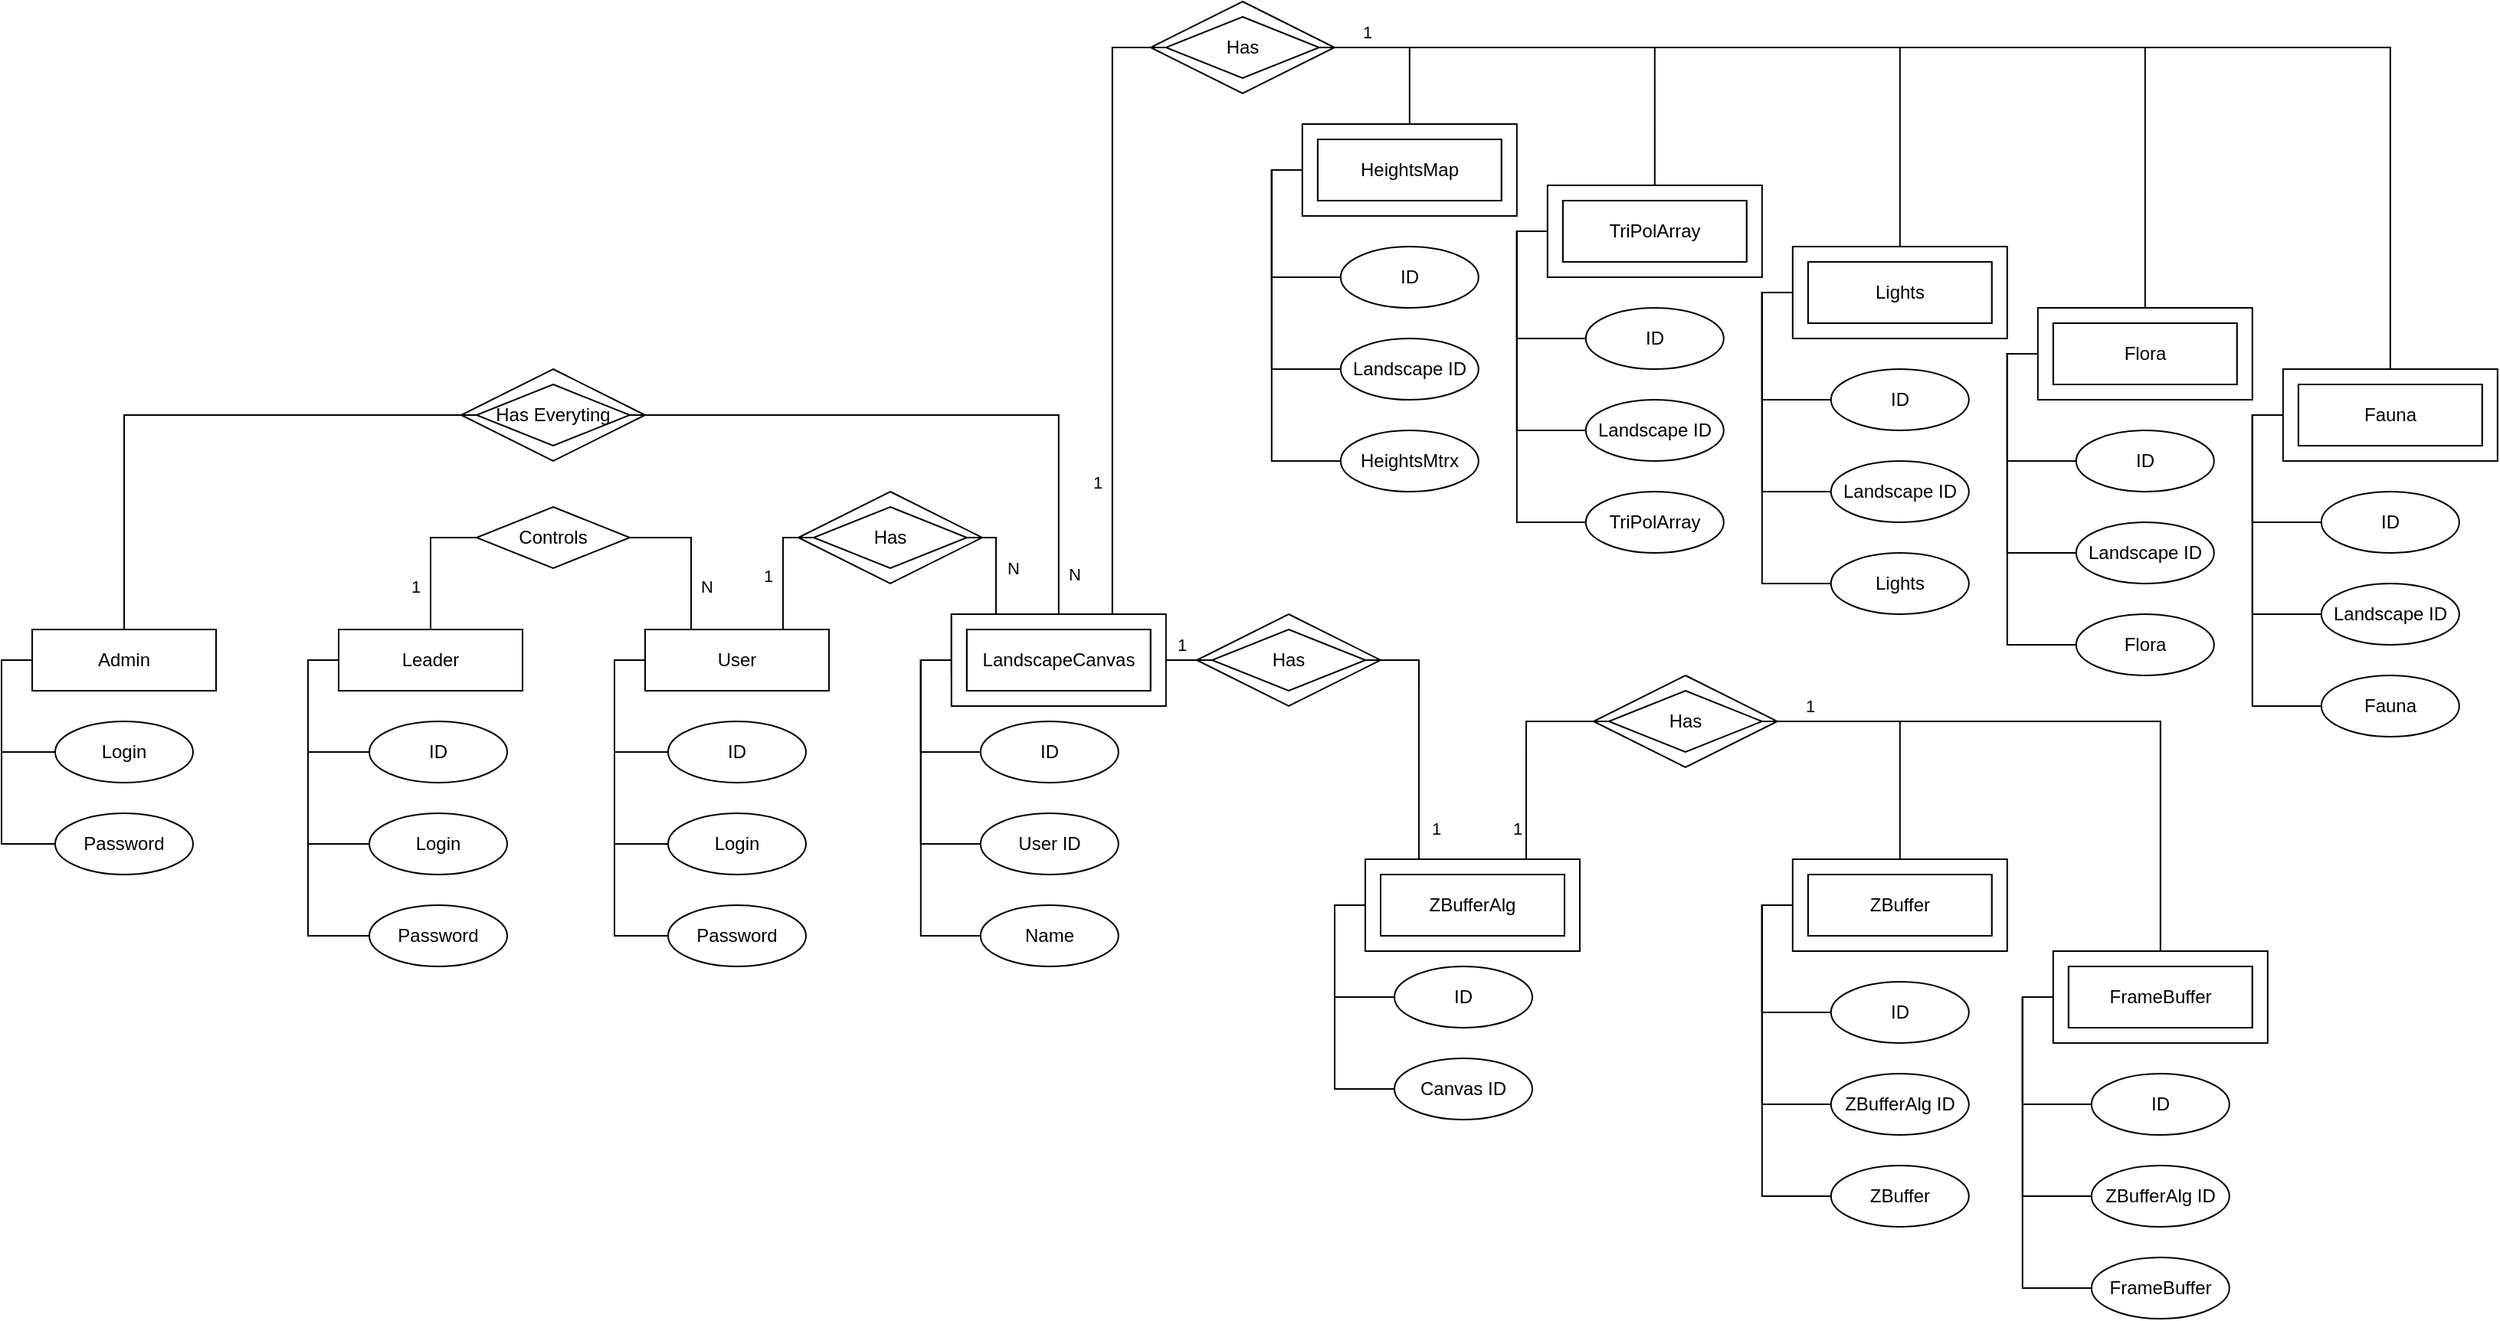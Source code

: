 <mxfile version="17.4.1"><diagram id="nj_ogBd7raQlKR1HEmOV" name="Page-1"><mxGraphModel dx="1981" dy="1921" grid="1" gridSize="10" guides="1" tooltips="1" connect="1" arrows="1" fold="1" page="1" pageScale="1" pageWidth="827" pageHeight="1169" math="0" shadow="0"><root><mxCell id="0"/><mxCell id="1" parent="0"/><mxCell id="pH1vPX75qd4QGF0HB4_p-1" value="HeightsMap" style="rounded=0;whiteSpace=wrap;html=1;" parent="1" vertex="1"><mxGeometry x="678.91" width="120" height="40" as="geometry"/></mxCell><mxCell id="5y6R53sNZqvi2ZrsJbap-13" style="edgeStyle=orthogonalEdgeStyle;rounded=0;orthogonalLoop=1;jettySize=auto;html=1;entryX=0;entryY=0.5;entryDx=0;entryDy=0;exitX=0;exitY=0.5;exitDx=0;exitDy=0;endArrow=none;" parent="1" source="q6OplzWlXeBBC3dVHfak-1" target="5y6R53sNZqvi2ZrsJbap-10" edge="1"><mxGeometry relative="1" as="geometry"/></mxCell><mxCell id="5y6R53sNZqvi2ZrsJbap-14" style="edgeStyle=orthogonalEdgeStyle;rounded=0;orthogonalLoop=1;jettySize=auto;html=1;entryX=0;entryY=0.5;entryDx=0;entryDy=0;exitX=0;exitY=0.5;exitDx=0;exitDy=0;endArrow=none;" parent="1" source="q6OplzWlXeBBC3dVHfak-1" target="5y6R53sNZqvi2ZrsJbap-11" edge="1"><mxGeometry relative="1" as="geometry"/></mxCell><mxCell id="5y6R53sNZqvi2ZrsJbap-15" style="edgeStyle=orthogonalEdgeStyle;rounded=0;orthogonalLoop=1;jettySize=auto;html=1;entryX=0;entryY=0.5;entryDx=0;entryDy=0;exitX=0;exitY=0.5;exitDx=0;exitDy=0;endArrow=none;" parent="1" source="q6OplzWlXeBBC3dVHfak-1" target="5y6R53sNZqvi2ZrsJbap-12" edge="1"><mxGeometry relative="1" as="geometry"/></mxCell><mxCell id="5y6R53sNZqvi2ZrsJbap-104" value="1" style="edgeStyle=orthogonalEdgeStyle;rounded=0;orthogonalLoop=1;jettySize=auto;html=1;exitX=0.75;exitY=0;exitDx=0;exitDy=0;entryX=0;entryY=0.5;entryDx=0;entryDy=0;endArrow=none;" parent="1" source="q6OplzWlXeBBC3dVHfak-1" target="5y6R53sNZqvi2ZrsJbap-102" edge="1"><mxGeometry x="-0.13" y="10" relative="1" as="geometry"><Array as="points"><mxPoint x="330" y="260"/></Array><mxPoint as="offset"/></mxGeometry></mxCell><mxCell id="q6OplzWlXeBBC3dVHfak-1" value="User" style="rounded=0;whiteSpace=wrap;html=1;glass=0;shadow=0;sketch=0;" parent="1" vertex="1"><mxGeometry x="240" y="320" width="120" height="40" as="geometry"/></mxCell><mxCell id="5y6R53sNZqvi2ZrsJbap-42" style="edgeStyle=orthogonalEdgeStyle;rounded=0;orthogonalLoop=1;jettySize=auto;html=1;entryX=0;entryY=0.5;entryDx=0;entryDy=0;exitX=0;exitY=0.5;exitDx=0;exitDy=0;exitPerimeter=0;endArrow=none;" parent="1" source="q6OplzWlXeBBC3dVHfak-2" target="5y6R53sNZqvi2ZrsJbap-41" edge="1"><mxGeometry relative="1" as="geometry"/></mxCell><mxCell id="5y6R53sNZqvi2ZrsJbap-44" style="edgeStyle=orthogonalEdgeStyle;rounded=0;orthogonalLoop=1;jettySize=auto;html=1;entryX=0;entryY=0.5;entryDx=0;entryDy=0;exitX=0;exitY=0.5;exitDx=0;exitDy=0;exitPerimeter=0;endArrow=none;" parent="1" source="q6OplzWlXeBBC3dVHfak-2" target="5y6R53sNZqvi2ZrsJbap-43" edge="1"><mxGeometry relative="1" as="geometry"/></mxCell><mxCell id="q6OplzWlXeBBC3dVHfak-2" value="" style="verticalLabelPosition=bottom;verticalAlign=top;html=1;shape=mxgraph.basic.frame;dx=10;" parent="1" vertex="1"><mxGeometry x="668.91" y="-10" width="140" height="60" as="geometry"/></mxCell><mxCell id="q6OplzWlXeBBC3dVHfak-11" value="Canvas" style="rounded=0;whiteSpace=wrap;html=1;" parent="1" vertex="1"><mxGeometry x="439.91" y="310" width="120" height="40" as="geometry"/></mxCell><mxCell id="5y6R53sNZqvi2ZrsJbap-7" style="edgeStyle=orthogonalEdgeStyle;rounded=0;orthogonalLoop=1;jettySize=auto;html=1;exitX=0;exitY=0.5;exitDx=0;exitDy=0;entryX=0;entryY=0.5;entryDx=0;entryDy=0;endArrow=none;" parent="1" source="q6OplzWlXeBBC3dVHfak-12" target="5y6R53sNZqvi2ZrsJbap-3" edge="1"><mxGeometry relative="1" as="geometry"/></mxCell><mxCell id="5y6R53sNZqvi2ZrsJbap-8" style="edgeStyle=orthogonalEdgeStyle;rounded=0;orthogonalLoop=1;jettySize=auto;html=1;entryX=0;entryY=0.5;entryDx=0;entryDy=0;exitX=0;exitY=0.5;exitDx=0;exitDy=0;endArrow=none;" parent="1" source="q6OplzWlXeBBC3dVHfak-12" target="5y6R53sNZqvi2ZrsJbap-4" edge="1"><mxGeometry relative="1" as="geometry"/></mxCell><mxCell id="5y6R53sNZqvi2ZrsJbap-9" style="edgeStyle=orthogonalEdgeStyle;rounded=0;orthogonalLoop=1;jettySize=auto;html=1;entryX=0;entryY=0.5;entryDx=0;entryDy=0;exitX=0;exitY=0.5;exitDx=0;exitDy=0;endArrow=none;" parent="1" source="q6OplzWlXeBBC3dVHfak-12" target="5y6R53sNZqvi2ZrsJbap-5" edge="1"><mxGeometry relative="1" as="geometry"/></mxCell><mxCell id="q6OplzWlXeBBC3dVHfak-12" value="Leader" style="rounded=0;whiteSpace=wrap;html=1;" parent="1" vertex="1"><mxGeometry x="40" y="320" width="120" height="40" as="geometry"/></mxCell><mxCell id="5y6R53sNZqvi2ZrsJbap-21" style="edgeStyle=orthogonalEdgeStyle;rounded=0;orthogonalLoop=1;jettySize=auto;html=1;entryX=0;entryY=0.5;entryDx=0;entryDy=0;exitX=0;exitY=0.5;exitDx=0;exitDy=0;exitPerimeter=0;endArrow=none;" parent="1" source="q6OplzWlXeBBC3dVHfak-15" target="5y6R53sNZqvi2ZrsJbap-17" edge="1"><mxGeometry relative="1" as="geometry"/></mxCell><mxCell id="5y6R53sNZqvi2ZrsJbap-126" value="1" style="edgeStyle=orthogonalEdgeStyle;rounded=0;orthogonalLoop=1;jettySize=auto;html=1;entryX=0;entryY=0.5;entryDx=0;entryDy=0;fontSize=11;fillColor=default;shadow=0;glass=0;sketch=0;endArrow=none;" parent="1" source="q6OplzWlXeBBC3dVHfak-14" target="5y6R53sNZqvi2ZrsJbap-124" edge="1"><mxGeometry x="0.002" y="10" relative="1" as="geometry"><mxPoint as="offset"/></mxGeometry></mxCell><mxCell id="q6OplzWlXeBBC3dVHfak-14" value="LandscapeCanvas" style="rounded=0;whiteSpace=wrap;html=1;glass=0;" parent="1" vertex="1"><mxGeometry x="449.91" y="320" width="120" height="40" as="geometry"/></mxCell><mxCell id="5y6R53sNZqvi2ZrsJbap-19" style="edgeStyle=orthogonalEdgeStyle;rounded=0;orthogonalLoop=1;jettySize=auto;html=1;entryX=0;entryY=0.5;entryDx=0;entryDy=0;exitX=0;exitY=0.5;exitDx=0;exitDy=0;exitPerimeter=0;endArrow=none;" parent="1" source="q6OplzWlXeBBC3dVHfak-15" target="5y6R53sNZqvi2ZrsJbap-16" edge="1"><mxGeometry relative="1" as="geometry"/></mxCell><mxCell id="5y6R53sNZqvi2ZrsJbap-20" style="edgeStyle=orthogonalEdgeStyle;rounded=0;orthogonalLoop=1;jettySize=auto;html=1;entryX=0;entryY=0.5;entryDx=0;entryDy=0;exitX=0;exitY=0.5;exitDx=0;exitDy=0;exitPerimeter=0;endArrow=none;" parent="1" source="q6OplzWlXeBBC3dVHfak-15" target="5y6R53sNZqvi2ZrsJbap-18" edge="1"><mxGeometry relative="1" as="geometry"/></mxCell><mxCell id="5y6R53sNZqvi2ZrsJbap-107" style="edgeStyle=orthogonalEdgeStyle;rounded=0;orthogonalLoop=1;jettySize=auto;html=1;entryX=0;entryY=0.5;entryDx=0;entryDy=0;endArrow=none;exitX=0;exitY=0;exitDx=105;exitDy=0;exitPerimeter=0;" parent="1" source="q6OplzWlXeBBC3dVHfak-15" target="5y6R53sNZqvi2ZrsJbap-106" edge="1"><mxGeometry relative="1" as="geometry"><Array as="points"><mxPoint x="545" y="-60"/></Array></mxGeometry></mxCell><mxCell id="5y6R53sNZqvi2ZrsJbap-109" value="1" style="edgeLabel;html=1;align=center;verticalAlign=middle;resizable=0;points=[];" parent="5y6R53sNZqvi2ZrsJbap-107" vertex="1" connectable="0"><mxGeometry x="-0.662" y="1" relative="1" as="geometry"><mxPoint x="-9" y="-18" as="offset"/></mxGeometry></mxCell><mxCell id="q6OplzWlXeBBC3dVHfak-15" value="" style="verticalLabelPosition=bottom;verticalAlign=top;html=1;shape=mxgraph.basic.frame;dx=10;" parent="1" vertex="1"><mxGeometry x="439.91" y="310" width="140" height="60" as="geometry"/></mxCell><mxCell id="5y6R53sNZqvi2ZrsJbap-3" value="ID" style="ellipse;whiteSpace=wrap;html=1;rounded=0;shadow=0;glass=0;sketch=0;" parent="1" vertex="1"><mxGeometry x="60" y="380" width="90" height="40" as="geometry"/></mxCell><mxCell id="5y6R53sNZqvi2ZrsJbap-4" value="Login" style="ellipse;whiteSpace=wrap;html=1;rounded=0;shadow=0;glass=0;sketch=0;" parent="1" vertex="1"><mxGeometry x="60" y="440" width="90" height="40" as="geometry"/></mxCell><mxCell id="5y6R53sNZqvi2ZrsJbap-5" value="Password" style="ellipse;whiteSpace=wrap;html=1;rounded=0;shadow=0;glass=0;sketch=0;" parent="1" vertex="1"><mxGeometry x="60" y="500" width="90" height="40" as="geometry"/></mxCell><mxCell id="5y6R53sNZqvi2ZrsJbap-10" value="ID" style="ellipse;whiteSpace=wrap;html=1;rounded=0;shadow=0;glass=0;sketch=0;" parent="1" vertex="1"><mxGeometry x="255" y="380" width="90" height="40" as="geometry"/></mxCell><mxCell id="5y6R53sNZqvi2ZrsJbap-11" value="Login" style="ellipse;whiteSpace=wrap;html=1;rounded=0;shadow=0;glass=0;sketch=0;" parent="1" vertex="1"><mxGeometry x="255" y="440" width="90" height="40" as="geometry"/></mxCell><mxCell id="5y6R53sNZqvi2ZrsJbap-12" value="Password" style="ellipse;whiteSpace=wrap;html=1;rounded=0;shadow=0;glass=0;sketch=0;" parent="1" vertex="1"><mxGeometry x="255" y="500" width="90" height="40" as="geometry"/></mxCell><mxCell id="5y6R53sNZqvi2ZrsJbap-16" value="ID" style="ellipse;whiteSpace=wrap;html=1;rounded=0;shadow=0;glass=0;sketch=0;" parent="1" vertex="1"><mxGeometry x="458.91" y="380" width="90" height="40" as="geometry"/></mxCell><mxCell id="5y6R53sNZqvi2ZrsJbap-17" value="Name" style="ellipse;whiteSpace=wrap;html=1;rounded=0;shadow=0;glass=0;sketch=0;" parent="1" vertex="1"><mxGeometry x="458.91" y="500" width="90" height="40" as="geometry"/></mxCell><mxCell id="5y6R53sNZqvi2ZrsJbap-18" value="User ID" style="ellipse;whiteSpace=wrap;html=1;rounded=0;shadow=0;glass=0;sketch=0;" parent="1" vertex="1"><mxGeometry x="458.91" y="440" width="90" height="40" as="geometry"/></mxCell><mxCell id="5y6R53sNZqvi2ZrsJbap-32" value="Canvas" style="rounded=0;whiteSpace=wrap;html=1;" parent="1" vertex="1"><mxGeometry x="709.99" y="470" width="120" height="40" as="geometry"/></mxCell><mxCell id="5y6R53sNZqvi2ZrsJbap-34" value="ZBufferAlg" style="rounded=0;whiteSpace=wrap;html=1;glass=0;" parent="1" vertex="1"><mxGeometry x="719.99" y="480" width="120" height="40" as="geometry"/></mxCell><mxCell id="5y6R53sNZqvi2ZrsJbap-35" style="edgeStyle=orthogonalEdgeStyle;rounded=0;orthogonalLoop=1;jettySize=auto;html=1;entryX=0;entryY=0.5;entryDx=0;entryDy=0;exitX=0;exitY=0.5;exitDx=0;exitDy=0;exitPerimeter=0;endArrow=none;" parent="1" source="5y6R53sNZqvi2ZrsJbap-37" target="5y6R53sNZqvi2ZrsJbap-38" edge="1"><mxGeometry relative="1" as="geometry"/></mxCell><mxCell id="5y6R53sNZqvi2ZrsJbap-36" style="edgeStyle=orthogonalEdgeStyle;rounded=0;orthogonalLoop=1;jettySize=auto;html=1;entryX=0;entryY=0.5;entryDx=0;entryDy=0;exitX=0;exitY=0.5;exitDx=0;exitDy=0;exitPerimeter=0;endArrow=none;" parent="1" source="5y6R53sNZqvi2ZrsJbap-37" target="5y6R53sNZqvi2ZrsJbap-40" edge="1"><mxGeometry relative="1" as="geometry"/></mxCell><mxCell id="5y6R53sNZqvi2ZrsJbap-132" style="edgeStyle=orthogonalEdgeStyle;rounded=0;orthogonalLoop=1;jettySize=auto;html=1;exitX=0;exitY=0;exitDx=105;exitDy=0;exitPerimeter=0;entryX=0;entryY=0.5;entryDx=0;entryDy=0;endArrow=none;" parent="1" source="5y6R53sNZqvi2ZrsJbap-37" target="5y6R53sNZqvi2ZrsJbap-131" edge="1"><mxGeometry relative="1" as="geometry"/></mxCell><mxCell id="5y6R53sNZqvi2ZrsJbap-135" value="1" style="edgeLabel;html=1;align=center;verticalAlign=middle;resizable=0;points=[];" parent="5y6R53sNZqvi2ZrsJbap-132" vertex="1" connectable="0"><mxGeometry x="-0.511" y="3" relative="1" as="geometry"><mxPoint x="-3" y="15" as="offset"/></mxGeometry></mxCell><mxCell id="5y6R53sNZqvi2ZrsJbap-37" value="" style="verticalLabelPosition=bottom;verticalAlign=top;html=1;shape=mxgraph.basic.frame;dx=10;" parent="1" vertex="1"><mxGeometry x="709.99" y="470" width="140" height="60" as="geometry"/></mxCell><mxCell id="5y6R53sNZqvi2ZrsJbap-38" value="ID" style="ellipse;whiteSpace=wrap;html=1;rounded=0;shadow=0;glass=0;sketch=0;" parent="1" vertex="1"><mxGeometry x="728.99" y="540" width="90" height="40" as="geometry"/></mxCell><mxCell id="5y6R53sNZqvi2ZrsJbap-40" value="Canvas ID" style="ellipse;whiteSpace=wrap;html=1;rounded=0;shadow=0;glass=0;sketch=0;" parent="1" vertex="1"><mxGeometry x="728.99" y="600" width="90" height="40" as="geometry"/></mxCell><mxCell id="5y6R53sNZqvi2ZrsJbap-41" value="ID" style="ellipse;whiteSpace=wrap;html=1;rounded=0;shadow=0;glass=0;sketch=0;" parent="1" vertex="1"><mxGeometry x="693.91" y="70" width="90" height="40" as="geometry"/></mxCell><mxCell id="5y6R53sNZqvi2ZrsJbap-43" value="Landscape ID" style="ellipse;whiteSpace=wrap;html=1;rounded=0;shadow=0;glass=0;sketch=0;" parent="1" vertex="1"><mxGeometry x="693.91" y="130" width="90" height="40" as="geometry"/></mxCell><mxCell id="5y6R53sNZqvi2ZrsJbap-45" value="HeightsMtrx" style="ellipse;whiteSpace=wrap;html=1;rounded=0;shadow=0;glass=0;sketch=0;" parent="1" vertex="1"><mxGeometry x="693.91" y="190" width="90" height="40" as="geometry"/></mxCell><mxCell id="5y6R53sNZqvi2ZrsJbap-46" style="edgeStyle=orthogonalEdgeStyle;rounded=0;orthogonalLoop=1;jettySize=auto;html=1;entryX=0;entryY=0.5;entryDx=0;entryDy=0;exitX=0;exitY=0.5;exitDx=0;exitDy=0;exitPerimeter=0;endArrow=none;" parent="1" source="q6OplzWlXeBBC3dVHfak-2" target="5y6R53sNZqvi2ZrsJbap-45" edge="1"><mxGeometry relative="1" as="geometry"><mxPoint x="678.91" y="30" as="sourcePoint"/><mxPoint x="703.91" y="160" as="targetPoint"/></mxGeometry></mxCell><mxCell id="5y6R53sNZqvi2ZrsJbap-47" value="TriPolArray" style="rounded=0;whiteSpace=wrap;html=1;" parent="1" vertex="1"><mxGeometry x="838.91" y="40" width="120" height="40" as="geometry"/></mxCell><mxCell id="5y6R53sNZqvi2ZrsJbap-48" style="edgeStyle=orthogonalEdgeStyle;rounded=0;orthogonalLoop=1;jettySize=auto;html=1;entryX=0;entryY=0.5;entryDx=0;entryDy=0;exitX=0;exitY=0.5;exitDx=0;exitDy=0;exitPerimeter=0;endArrow=none;" parent="1" source="5y6R53sNZqvi2ZrsJbap-50" target="5y6R53sNZqvi2ZrsJbap-51" edge="1"><mxGeometry relative="1" as="geometry"/></mxCell><mxCell id="5y6R53sNZqvi2ZrsJbap-49" style="edgeStyle=orthogonalEdgeStyle;rounded=0;orthogonalLoop=1;jettySize=auto;html=1;entryX=0;entryY=0.5;entryDx=0;entryDy=0;exitX=0;exitY=0.5;exitDx=0;exitDy=0;exitPerimeter=0;endArrow=none;" parent="1" source="5y6R53sNZqvi2ZrsJbap-50" target="5y6R53sNZqvi2ZrsJbap-52" edge="1"><mxGeometry relative="1" as="geometry"/></mxCell><mxCell id="5y6R53sNZqvi2ZrsJbap-50" value="" style="verticalLabelPosition=bottom;verticalAlign=top;html=1;shape=mxgraph.basic.frame;dx=10;" parent="1" vertex="1"><mxGeometry x="828.91" y="30" width="140" height="60" as="geometry"/></mxCell><mxCell id="5y6R53sNZqvi2ZrsJbap-51" value="ID" style="ellipse;whiteSpace=wrap;html=1;rounded=0;shadow=0;glass=0;sketch=0;" parent="1" vertex="1"><mxGeometry x="853.91" y="110" width="90" height="40" as="geometry"/></mxCell><mxCell id="5y6R53sNZqvi2ZrsJbap-52" value="Landscape ID" style="ellipse;whiteSpace=wrap;html=1;rounded=0;shadow=0;glass=0;sketch=0;" parent="1" vertex="1"><mxGeometry x="853.91" y="170" width="90" height="40" as="geometry"/></mxCell><mxCell id="5y6R53sNZqvi2ZrsJbap-53" value="TriPolArray" style="ellipse;whiteSpace=wrap;html=1;rounded=0;shadow=0;glass=0;sketch=0;" parent="1" vertex="1"><mxGeometry x="853.91" y="230" width="90" height="40" as="geometry"/></mxCell><mxCell id="5y6R53sNZqvi2ZrsJbap-54" style="edgeStyle=orthogonalEdgeStyle;rounded=0;orthogonalLoop=1;jettySize=auto;html=1;entryX=0;entryY=0.5;entryDx=0;entryDy=0;exitX=0;exitY=0.5;exitDx=0;exitDy=0;exitPerimeter=0;endArrow=none;" parent="1" source="5y6R53sNZqvi2ZrsJbap-50" target="5y6R53sNZqvi2ZrsJbap-53" edge="1"><mxGeometry relative="1" as="geometry"><mxPoint x="838.91" y="70" as="sourcePoint"/><mxPoint x="863.91" y="200" as="targetPoint"/></mxGeometry></mxCell><mxCell id="5y6R53sNZqvi2ZrsJbap-55" value="Lights" style="rounded=0;whiteSpace=wrap;html=1;" parent="1" vertex="1"><mxGeometry x="998.91" y="80" width="120" height="40" as="geometry"/></mxCell><mxCell id="5y6R53sNZqvi2ZrsJbap-56" style="edgeStyle=orthogonalEdgeStyle;rounded=0;orthogonalLoop=1;jettySize=auto;html=1;entryX=0;entryY=0.5;entryDx=0;entryDy=0;exitX=0;exitY=0.5;exitDx=0;exitDy=0;exitPerimeter=0;endArrow=none;" parent="1" source="5y6R53sNZqvi2ZrsJbap-58" target="5y6R53sNZqvi2ZrsJbap-59" edge="1"><mxGeometry relative="1" as="geometry"/></mxCell><mxCell id="5y6R53sNZqvi2ZrsJbap-57" style="edgeStyle=orthogonalEdgeStyle;rounded=0;orthogonalLoop=1;jettySize=auto;html=1;entryX=0;entryY=0.5;entryDx=0;entryDy=0;exitX=0;exitY=0.5;exitDx=0;exitDy=0;exitPerimeter=0;endArrow=none;" parent="1" source="5y6R53sNZqvi2ZrsJbap-58" target="5y6R53sNZqvi2ZrsJbap-60" edge="1"><mxGeometry relative="1" as="geometry"/></mxCell><mxCell id="5y6R53sNZqvi2ZrsJbap-58" value="" style="verticalLabelPosition=bottom;verticalAlign=top;html=1;shape=mxgraph.basic.frame;dx=10;" parent="1" vertex="1"><mxGeometry x="988.91" y="70" width="140" height="60" as="geometry"/></mxCell><mxCell id="5y6R53sNZqvi2ZrsJbap-59" value="ID" style="ellipse;whiteSpace=wrap;html=1;rounded=0;shadow=0;glass=0;sketch=0;" parent="1" vertex="1"><mxGeometry x="1013.91" y="150" width="90" height="40" as="geometry"/></mxCell><mxCell id="5y6R53sNZqvi2ZrsJbap-60" value="Landscape ID" style="ellipse;whiteSpace=wrap;html=1;rounded=0;shadow=0;glass=0;sketch=0;" parent="1" vertex="1"><mxGeometry x="1013.91" y="210" width="90" height="40" as="geometry"/></mxCell><mxCell id="5y6R53sNZqvi2ZrsJbap-61" value="Lights" style="ellipse;whiteSpace=wrap;html=1;rounded=0;shadow=0;glass=0;sketch=0;" parent="1" vertex="1"><mxGeometry x="1013.91" y="270" width="90" height="40" as="geometry"/></mxCell><mxCell id="5y6R53sNZqvi2ZrsJbap-62" style="edgeStyle=orthogonalEdgeStyle;rounded=0;orthogonalLoop=1;jettySize=auto;html=1;entryX=0;entryY=0.5;entryDx=0;entryDy=0;exitX=0;exitY=0.5;exitDx=0;exitDy=0;exitPerimeter=0;endArrow=none;" parent="1" source="5y6R53sNZqvi2ZrsJbap-58" target="5y6R53sNZqvi2ZrsJbap-61" edge="1"><mxGeometry relative="1" as="geometry"><mxPoint x="998.91" y="110" as="sourcePoint"/><mxPoint x="1023.91" y="240" as="targetPoint"/></mxGeometry></mxCell><mxCell id="5y6R53sNZqvi2ZrsJbap-63" value="Flora" style="rounded=0;whiteSpace=wrap;html=1;" parent="1" vertex="1"><mxGeometry x="1158.91" y="120" width="120" height="40" as="geometry"/></mxCell><mxCell id="5y6R53sNZqvi2ZrsJbap-64" style="edgeStyle=orthogonalEdgeStyle;rounded=0;orthogonalLoop=1;jettySize=auto;html=1;entryX=0;entryY=0.5;entryDx=0;entryDy=0;exitX=0;exitY=0.5;exitDx=0;exitDy=0;exitPerimeter=0;endArrow=none;" parent="1" source="5y6R53sNZqvi2ZrsJbap-66" target="5y6R53sNZqvi2ZrsJbap-67" edge="1"><mxGeometry relative="1" as="geometry"/></mxCell><mxCell id="5y6R53sNZqvi2ZrsJbap-65" style="edgeStyle=orthogonalEdgeStyle;rounded=0;orthogonalLoop=1;jettySize=auto;html=1;entryX=0;entryY=0.5;entryDx=0;entryDy=0;exitX=0;exitY=0.5;exitDx=0;exitDy=0;exitPerimeter=0;endArrow=none;" parent="1" source="5y6R53sNZqvi2ZrsJbap-66" target="5y6R53sNZqvi2ZrsJbap-68" edge="1"><mxGeometry relative="1" as="geometry"/></mxCell><mxCell id="5y6R53sNZqvi2ZrsJbap-66" value="" style="verticalLabelPosition=bottom;verticalAlign=top;html=1;shape=mxgraph.basic.frame;dx=10;" parent="1" vertex="1"><mxGeometry x="1148.91" y="110" width="140" height="60" as="geometry"/></mxCell><mxCell id="5y6R53sNZqvi2ZrsJbap-67" value="ID" style="ellipse;whiteSpace=wrap;html=1;rounded=0;shadow=0;glass=0;sketch=0;" parent="1" vertex="1"><mxGeometry x="1173.91" y="190" width="90" height="40" as="geometry"/></mxCell><mxCell id="5y6R53sNZqvi2ZrsJbap-68" value="Landscape ID" style="ellipse;whiteSpace=wrap;html=1;rounded=0;shadow=0;glass=0;sketch=0;" parent="1" vertex="1"><mxGeometry x="1173.91" y="250" width="90" height="40" as="geometry"/></mxCell><mxCell id="5y6R53sNZqvi2ZrsJbap-69" value="Flora" style="ellipse;whiteSpace=wrap;html=1;rounded=0;shadow=0;glass=0;sketch=0;" parent="1" vertex="1"><mxGeometry x="1173.91" y="310" width="90" height="40" as="geometry"/></mxCell><mxCell id="5y6R53sNZqvi2ZrsJbap-70" style="edgeStyle=orthogonalEdgeStyle;rounded=0;orthogonalLoop=1;jettySize=auto;html=1;entryX=0;entryY=0.5;entryDx=0;entryDy=0;exitX=0;exitY=0.5;exitDx=0;exitDy=0;exitPerimeter=0;endArrow=none;" parent="1" source="5y6R53sNZqvi2ZrsJbap-66" target="5y6R53sNZqvi2ZrsJbap-69" edge="1"><mxGeometry relative="1" as="geometry"><mxPoint x="1158.91" y="150" as="sourcePoint"/><mxPoint x="1183.91" y="280" as="targetPoint"/></mxGeometry></mxCell><mxCell id="5y6R53sNZqvi2ZrsJbap-114" style="edgeStyle=orthogonalEdgeStyle;rounded=0;orthogonalLoop=1;jettySize=auto;html=1;entryX=0;entryY=0.5;entryDx=0;entryDy=0;exitX=0;exitY=0.5;exitDx=0;exitDy=0;exitPerimeter=0;endArrow=none;" parent="1" source="5y6R53sNZqvi2ZrsJbap-74" target="5y6R53sNZqvi2ZrsJbap-75" edge="1"><mxGeometry relative="1" as="geometry"/></mxCell><mxCell id="5y6R53sNZqvi2ZrsJbap-115" style="edgeStyle=orthogonalEdgeStyle;rounded=0;orthogonalLoop=1;jettySize=auto;html=1;entryX=0;entryY=0.5;entryDx=0;entryDy=0;exitX=0;exitY=0.5;exitDx=0;exitDy=0;exitPerimeter=0;endArrow=none;" parent="1" source="5y6R53sNZqvi2ZrsJbap-74" target="5y6R53sNZqvi2ZrsJbap-76" edge="1"><mxGeometry relative="1" as="geometry"/></mxCell><mxCell id="5y6R53sNZqvi2ZrsJbap-71" value="Fauna" style="rounded=0;whiteSpace=wrap;html=1;" parent="1" vertex="1"><mxGeometry x="1318.91" y="160" width="120" height="40" as="geometry"/></mxCell><mxCell id="5y6R53sNZqvi2ZrsJbap-116" style="edgeStyle=orthogonalEdgeStyle;rounded=0;orthogonalLoop=1;jettySize=auto;html=1;entryX=0;entryY=0.5;entryDx=0;entryDy=0;exitX=0;exitY=0.5;exitDx=0;exitDy=0;exitPerimeter=0;endArrow=none;" parent="1" source="5y6R53sNZqvi2ZrsJbap-74" target="5y6R53sNZqvi2ZrsJbap-77" edge="1"><mxGeometry relative="1" as="geometry"/></mxCell><mxCell id="5y6R53sNZqvi2ZrsJbap-74" value="" style="verticalLabelPosition=bottom;verticalAlign=top;html=1;shape=mxgraph.basic.frame;dx=10;" parent="1" vertex="1"><mxGeometry x="1308.91" y="150" width="140" height="60" as="geometry"/></mxCell><mxCell id="5y6R53sNZqvi2ZrsJbap-75" value="ID" style="ellipse;whiteSpace=wrap;html=1;rounded=0;shadow=0;glass=0;sketch=0;" parent="1" vertex="1"><mxGeometry x="1333.91" y="230" width="90" height="40" as="geometry"/></mxCell><mxCell id="5y6R53sNZqvi2ZrsJbap-76" value="Landscape ID" style="ellipse;whiteSpace=wrap;html=1;rounded=0;shadow=0;glass=0;sketch=0;" parent="1" vertex="1"><mxGeometry x="1333.91" y="290" width="90" height="40" as="geometry"/></mxCell><mxCell id="5y6R53sNZqvi2ZrsJbap-77" value="Fauna" style="ellipse;whiteSpace=wrap;html=1;rounded=0;shadow=0;glass=0;sketch=0;" parent="1" vertex="1"><mxGeometry x="1333.91" y="350" width="90" height="40" as="geometry"/></mxCell><mxCell id="5y6R53sNZqvi2ZrsJbap-79" value="ZBuffer" style="rounded=0;whiteSpace=wrap;html=1;" parent="1" vertex="1"><mxGeometry x="998.9" y="480" width="120" height="40" as="geometry"/></mxCell><mxCell id="5y6R53sNZqvi2ZrsJbap-80" style="edgeStyle=orthogonalEdgeStyle;rounded=0;orthogonalLoop=1;jettySize=auto;html=1;entryX=0;entryY=0.5;entryDx=0;entryDy=0;exitX=0;exitY=0.5;exitDx=0;exitDy=0;exitPerimeter=0;endArrow=none;" parent="1" source="5y6R53sNZqvi2ZrsJbap-82" target="5y6R53sNZqvi2ZrsJbap-83" edge="1"><mxGeometry relative="1" as="geometry"/></mxCell><mxCell id="5y6R53sNZqvi2ZrsJbap-81" style="edgeStyle=orthogonalEdgeStyle;rounded=0;orthogonalLoop=1;jettySize=auto;html=1;entryX=0;entryY=0.5;entryDx=0;entryDy=0;exitX=0;exitY=0.5;exitDx=0;exitDy=0;exitPerimeter=0;endArrow=none;" parent="1" source="5y6R53sNZqvi2ZrsJbap-82" target="5y6R53sNZqvi2ZrsJbap-84" edge="1"><mxGeometry relative="1" as="geometry"/></mxCell><mxCell id="5y6R53sNZqvi2ZrsJbap-82" value="" style="verticalLabelPosition=bottom;verticalAlign=top;html=1;shape=mxgraph.basic.frame;dx=10;" parent="1" vertex="1"><mxGeometry x="988.9" y="470" width="140" height="60" as="geometry"/></mxCell><mxCell id="5y6R53sNZqvi2ZrsJbap-83" value="ID" style="ellipse;whiteSpace=wrap;html=1;rounded=0;shadow=0;glass=0;sketch=0;" parent="1" vertex="1"><mxGeometry x="1013.9" y="550" width="90" height="40" as="geometry"/></mxCell><mxCell id="5y6R53sNZqvi2ZrsJbap-84" value="ZBufferAlg ID" style="ellipse;whiteSpace=wrap;html=1;rounded=0;shadow=0;glass=0;sketch=0;" parent="1" vertex="1"><mxGeometry x="1013.9" y="610" width="90" height="40" as="geometry"/></mxCell><mxCell id="5y6R53sNZqvi2ZrsJbap-85" value="ZBuffer" style="ellipse;whiteSpace=wrap;html=1;rounded=0;shadow=0;glass=0;sketch=0;" parent="1" vertex="1"><mxGeometry x="1013.9" y="670" width="90" height="40" as="geometry"/></mxCell><mxCell id="5y6R53sNZqvi2ZrsJbap-86" style="edgeStyle=orthogonalEdgeStyle;rounded=0;orthogonalLoop=1;jettySize=auto;html=1;entryX=0;entryY=0.5;entryDx=0;entryDy=0;exitX=0;exitY=0.5;exitDx=0;exitDy=0;exitPerimeter=0;endArrow=none;" parent="1" source="5y6R53sNZqvi2ZrsJbap-82" target="5y6R53sNZqvi2ZrsJbap-85" edge="1"><mxGeometry relative="1" as="geometry"><mxPoint x="998.9" y="510" as="sourcePoint"/><mxPoint x="1023.9" y="640" as="targetPoint"/></mxGeometry></mxCell><mxCell id="5y6R53sNZqvi2ZrsJbap-87" value="FrameBuffer" style="rounded=0;whiteSpace=wrap;html=1;" parent="1" vertex="1"><mxGeometry x="1168.9" y="540" width="120" height="40" as="geometry"/></mxCell><mxCell id="5y6R53sNZqvi2ZrsJbap-88" style="edgeStyle=orthogonalEdgeStyle;rounded=0;orthogonalLoop=1;jettySize=auto;html=1;entryX=0;entryY=0.5;entryDx=0;entryDy=0;exitX=0;exitY=0.5;exitDx=0;exitDy=0;exitPerimeter=0;endArrow=none;" parent="1" source="5y6R53sNZqvi2ZrsJbap-90" target="5y6R53sNZqvi2ZrsJbap-91" edge="1"><mxGeometry relative="1" as="geometry"/></mxCell><mxCell id="5y6R53sNZqvi2ZrsJbap-89" style="edgeStyle=orthogonalEdgeStyle;rounded=0;orthogonalLoop=1;jettySize=auto;html=1;entryX=0;entryY=0.5;entryDx=0;entryDy=0;exitX=0;exitY=0.5;exitDx=0;exitDy=0;exitPerimeter=0;endArrow=none;" parent="1" source="5y6R53sNZqvi2ZrsJbap-90" target="5y6R53sNZqvi2ZrsJbap-92" edge="1"><mxGeometry relative="1" as="geometry"/></mxCell><mxCell id="5y6R53sNZqvi2ZrsJbap-90" value="" style="verticalLabelPosition=bottom;verticalAlign=top;html=1;shape=mxgraph.basic.frame;dx=10;" parent="1" vertex="1"><mxGeometry x="1158.9" y="530" width="140" height="60" as="geometry"/></mxCell><mxCell id="5y6R53sNZqvi2ZrsJbap-91" value="ID" style="ellipse;whiteSpace=wrap;html=1;rounded=0;shadow=0;glass=0;sketch=0;" parent="1" vertex="1"><mxGeometry x="1183.9" y="610" width="90" height="40" as="geometry"/></mxCell><mxCell id="5y6R53sNZqvi2ZrsJbap-92" value="ZBufferAlg ID" style="ellipse;whiteSpace=wrap;html=1;rounded=0;shadow=0;glass=0;sketch=0;" parent="1" vertex="1"><mxGeometry x="1183.9" y="670" width="90" height="40" as="geometry"/></mxCell><mxCell id="5y6R53sNZqvi2ZrsJbap-93" value="FrameBuffer" style="ellipse;whiteSpace=wrap;html=1;rounded=0;shadow=0;glass=0;sketch=0;" parent="1" vertex="1"><mxGeometry x="1183.9" y="730" width="90" height="40" as="geometry"/></mxCell><mxCell id="5y6R53sNZqvi2ZrsJbap-94" style="edgeStyle=orthogonalEdgeStyle;rounded=0;orthogonalLoop=1;jettySize=auto;html=1;entryX=0;entryY=0.5;entryDx=0;entryDy=0;exitX=0;exitY=0.5;exitDx=0;exitDy=0;exitPerimeter=0;endArrow=none;" parent="1" source="5y6R53sNZqvi2ZrsJbap-90" target="5y6R53sNZqvi2ZrsJbap-93" edge="1"><mxGeometry relative="1" as="geometry"><mxPoint x="1168.9" y="570" as="sourcePoint"/><mxPoint x="1193.9" y="700" as="targetPoint"/></mxGeometry></mxCell><mxCell id="5y6R53sNZqvi2ZrsJbap-96" value="Controls" style="rhombus;whiteSpace=wrap;html=1;rounded=0;shadow=0;glass=0;sketch=0;" parent="1" vertex="1"><mxGeometry x="130" y="240" width="100" height="40" as="geometry"/></mxCell><mxCell id="5y6R53sNZqvi2ZrsJbap-100" value="1" style="endArrow=none;html=1;rounded=0;exitX=0.5;exitY=0;exitDx=0;exitDy=0;entryX=0;entryY=0.5;entryDx=0;entryDy=0;" parent="1" source="q6OplzWlXeBBC3dVHfak-12" target="5y6R53sNZqvi2ZrsJbap-96" edge="1"><mxGeometry x="-0.368" y="10" width="50" height="50" relative="1" as="geometry"><mxPoint x="60" y="280" as="sourcePoint"/><mxPoint x="110" y="230" as="targetPoint"/><Array as="points"><mxPoint x="100" y="290"/><mxPoint x="100" y="260"/></Array><mxPoint as="offset"/></mxGeometry></mxCell><mxCell id="5y6R53sNZqvi2ZrsJbap-101" value="N" style="endArrow=none;html=1;rounded=0;exitX=0.25;exitY=0;exitDx=0;exitDy=0;entryX=1;entryY=0.5;entryDx=0;entryDy=0;" parent="1" source="q6OplzWlXeBBC3dVHfak-1" target="5y6R53sNZqvi2ZrsJbap-96" edge="1"><mxGeometry x="-0.429" y="-10" width="50" height="50" relative="1" as="geometry"><mxPoint x="110" y="330" as="sourcePoint"/><mxPoint x="145" y="270" as="targetPoint"/><Array as="points"><mxPoint x="270" y="260"/></Array><mxPoint as="offset"/></mxGeometry></mxCell><mxCell id="5y6R53sNZqvi2ZrsJbap-105" value="N" style="edgeStyle=orthogonalEdgeStyle;rounded=0;orthogonalLoop=1;jettySize=auto;html=1;entryX=0;entryY=0;entryDx=35;entryDy=0;entryPerimeter=0;exitX=1;exitY=0.5;exitDx=0;exitDy=0;endArrow=none;" parent="1" source="5y6R53sNZqvi2ZrsJbap-102" target="q6OplzWlXeBBC3dVHfak-15" edge="1"><mxGeometry x="0.041" y="11" relative="1" as="geometry"><Array as="points"><mxPoint x="469" y="260"/></Array><mxPoint as="offset"/></mxGeometry></mxCell><mxCell id="5y6R53sNZqvi2ZrsJbap-102" value="Has" style="rhombus;whiteSpace=wrap;html=1;rounded=0;shadow=0;glass=0;sketch=0;" parent="1" vertex="1"><mxGeometry x="350" y="240" width="100" height="40" as="geometry"/></mxCell><mxCell id="5y6R53sNZqvi2ZrsJbap-110" style="edgeStyle=orthogonalEdgeStyle;rounded=0;orthogonalLoop=1;jettySize=auto;html=1;entryX=0.5;entryY=0;entryDx=0;entryDy=0;entryPerimeter=0;exitX=1;exitY=0.5;exitDx=0;exitDy=0;endArrow=none;" parent="1" source="5y6R53sNZqvi2ZrsJbap-106" target="q6OplzWlXeBBC3dVHfak-2" edge="1"><mxGeometry relative="1" as="geometry"/></mxCell><mxCell id="5y6R53sNZqvi2ZrsJbap-111" style="edgeStyle=orthogonalEdgeStyle;rounded=0;orthogonalLoop=1;jettySize=auto;html=1;entryX=0.5;entryY=0;entryDx=0;entryDy=0;entryPerimeter=0;endArrow=none;" parent="1" source="5y6R53sNZqvi2ZrsJbap-106" target="5y6R53sNZqvi2ZrsJbap-50" edge="1"><mxGeometry relative="1" as="geometry"/></mxCell><mxCell id="5y6R53sNZqvi2ZrsJbap-112" style="edgeStyle=orthogonalEdgeStyle;rounded=0;orthogonalLoop=1;jettySize=auto;html=1;entryX=0.5;entryY=0;entryDx=0;entryDy=0;entryPerimeter=0;endArrow=none;" parent="1" source="5y6R53sNZqvi2ZrsJbap-106" target="5y6R53sNZqvi2ZrsJbap-58" edge="1"><mxGeometry relative="1" as="geometry"/></mxCell><mxCell id="5y6R53sNZqvi2ZrsJbap-113" style="edgeStyle=orthogonalEdgeStyle;rounded=0;orthogonalLoop=1;jettySize=auto;html=1;entryX=0.5;entryY=0;entryDx=0;entryDy=0;entryPerimeter=0;endArrow=none;" parent="1" source="5y6R53sNZqvi2ZrsJbap-106" target="5y6R53sNZqvi2ZrsJbap-66" edge="1"><mxGeometry relative="1" as="geometry"/></mxCell><mxCell id="5y6R53sNZqvi2ZrsJbap-117" style="edgeStyle=orthogonalEdgeStyle;rounded=0;orthogonalLoop=1;jettySize=auto;html=1;entryX=0.5;entryY=0;entryDx=0;entryDy=0;entryPerimeter=0;endArrow=none;" parent="1" source="5y6R53sNZqvi2ZrsJbap-106" target="5y6R53sNZqvi2ZrsJbap-74" edge="1"><mxGeometry relative="1" as="geometry"/></mxCell><mxCell id="5y6R53sNZqvi2ZrsJbap-118" value="1" style="edgeLabel;html=1;align=center;verticalAlign=middle;resizable=0;points=[];" parent="5y6R53sNZqvi2ZrsJbap-117" vertex="1" connectable="0"><mxGeometry x="-0.944" y="1" relative="1" as="geometry"><mxPoint x="5" y="-9" as="offset"/></mxGeometry></mxCell><mxCell id="5y6R53sNZqvi2ZrsJbap-106" value="Has" style="rhombus;whiteSpace=wrap;html=1;rounded=0;shadow=0;glass=0;sketch=0;" parent="1" vertex="1"><mxGeometry x="579.91" y="-80" width="100" height="40" as="geometry"/></mxCell><mxCell id="5y6R53sNZqvi2ZrsJbap-121" value="" style="rhombus;whiteSpace=wrap;html=1;rounded=0;shadow=0;glass=0;sketch=0;fillColor=none;" parent="1" vertex="1"><mxGeometry x="340" y="230" width="120" height="60" as="geometry"/></mxCell><mxCell id="5y6R53sNZqvi2ZrsJbap-122" value="" style="rhombus;whiteSpace=wrap;html=1;rounded=0;shadow=0;glass=0;sketch=0;fillColor=none;" parent="1" vertex="1"><mxGeometry x="569.91" y="-90" width="120" height="60" as="geometry"/></mxCell><mxCell id="5y6R53sNZqvi2ZrsJbap-123" value="" style="rhombus;whiteSpace=wrap;html=1;rounded=0;shadow=0;glass=0;sketch=0;fillColor=none;" parent="1" vertex="1"><mxGeometry x="600" y="310" width="120" height="60" as="geometry"/></mxCell><mxCell id="5y6R53sNZqvi2ZrsJbap-128" style="edgeStyle=orthogonalEdgeStyle;rounded=0;orthogonalLoop=1;jettySize=auto;html=1;entryX=0;entryY=0;entryDx=35;entryDy=0;entryPerimeter=0;exitX=1;exitY=0.5;exitDx=0;exitDy=0;endArrow=none;" parent="1" source="5y6R53sNZqvi2ZrsJbap-124" target="5y6R53sNZqvi2ZrsJbap-37" edge="1"><mxGeometry relative="1" as="geometry"/></mxCell><mxCell id="5y6R53sNZqvi2ZrsJbap-130" value="1" style="edgeLabel;html=1;align=center;verticalAlign=middle;resizable=0;points=[];" parent="5y6R53sNZqvi2ZrsJbap-128" vertex="1" connectable="0"><mxGeometry x="0.822" relative="1" as="geometry"><mxPoint x="11" y="-6" as="offset"/></mxGeometry></mxCell><mxCell id="5y6R53sNZqvi2ZrsJbap-124" value="Has" style="rhombus;whiteSpace=wrap;html=1;rounded=0;shadow=0;glass=0;sketch=0;" parent="1" vertex="1"><mxGeometry x="610" y="320" width="100" height="40" as="geometry"/></mxCell><mxCell id="5y6R53sNZqvi2ZrsJbap-133" value="1" style="edgeStyle=orthogonalEdgeStyle;rounded=0;orthogonalLoop=1;jettySize=auto;html=1;exitX=1;exitY=0.5;exitDx=0;exitDy=0;entryX=0.5;entryY=0;entryDx=0;entryDy=0;entryPerimeter=0;endArrow=none;" parent="1" source="5y6R53sNZqvi2ZrsJbap-131" target="5y6R53sNZqvi2ZrsJbap-82" edge="1"><mxGeometry x="-0.655" y="10" relative="1" as="geometry"><mxPoint as="offset"/></mxGeometry></mxCell><mxCell id="5y6R53sNZqvi2ZrsJbap-134" style="edgeStyle=orthogonalEdgeStyle;rounded=0;orthogonalLoop=1;jettySize=auto;html=1;entryX=0.5;entryY=0;entryDx=0;entryDy=0;entryPerimeter=0;endArrow=none;" parent="1" source="5y6R53sNZqvi2ZrsJbap-131" target="5y6R53sNZqvi2ZrsJbap-90" edge="1"><mxGeometry relative="1" as="geometry"/></mxCell><mxCell id="5y6R53sNZqvi2ZrsJbap-131" value="Has" style="rhombus;whiteSpace=wrap;html=1;rounded=0;shadow=0;glass=0;sketch=0;" parent="1" vertex="1"><mxGeometry x="868.91" y="360" width="100" height="40" as="geometry"/></mxCell><mxCell id="5y6R53sNZqvi2ZrsJbap-136" value="" style="rhombus;whiteSpace=wrap;html=1;rounded=0;shadow=0;glass=0;sketch=0;fillColor=none;" parent="1" vertex="1"><mxGeometry x="858.91" y="350" width="120" height="60" as="geometry"/></mxCell><mxCell id="5y6R53sNZqvi2ZrsJbap-141" style="edgeStyle=orthogonalEdgeStyle;rounded=0;orthogonalLoop=1;jettySize=auto;html=1;entryX=0;entryY=0.5;entryDx=0;entryDy=0;exitX=0;exitY=0.5;exitDx=0;exitDy=0;endArrow=none;" parent="1" source="5y6R53sNZqvi2ZrsJbap-137" target="5y6R53sNZqvi2ZrsJbap-139" edge="1"><mxGeometry relative="1" as="geometry"/></mxCell><mxCell id="5y6R53sNZqvi2ZrsJbap-142" style="edgeStyle=orthogonalEdgeStyle;rounded=0;orthogonalLoop=1;jettySize=auto;html=1;entryX=0;entryY=0.5;entryDx=0;entryDy=0;exitX=0;exitY=0.5;exitDx=0;exitDy=0;endArrow=none;" parent="1" source="5y6R53sNZqvi2ZrsJbap-137" target="5y6R53sNZqvi2ZrsJbap-140" edge="1"><mxGeometry relative="1" as="geometry"/></mxCell><mxCell id="y528qgW8qHhqzxssaHA_-3" style="edgeStyle=orthogonalEdgeStyle;rounded=0;orthogonalLoop=1;jettySize=auto;html=1;entryX=0;entryY=0.5;entryDx=0;entryDy=0;exitX=0.5;exitY=0;exitDx=0;exitDy=0;endArrow=none;" edge="1" parent="1" source="5y6R53sNZqvi2ZrsJbap-137" target="y528qgW8qHhqzxssaHA_-2"><mxGeometry relative="1" as="geometry"/></mxCell><mxCell id="5y6R53sNZqvi2ZrsJbap-137" value="Admin" style="rounded=0;whiteSpace=wrap;html=1;" parent="1" vertex="1"><mxGeometry x="-160" y="320" width="120" height="40" as="geometry"/></mxCell><mxCell id="5y6R53sNZqvi2ZrsJbap-139" value="Login" style="ellipse;whiteSpace=wrap;html=1;rounded=0;shadow=0;glass=0;sketch=0;" parent="1" vertex="1"><mxGeometry x="-145" y="380" width="90" height="40" as="geometry"/></mxCell><mxCell id="5y6R53sNZqvi2ZrsJbap-140" value="Password" style="ellipse;whiteSpace=wrap;html=1;rounded=0;shadow=0;glass=0;sketch=0;" parent="1" vertex="1"><mxGeometry x="-145" y="440" width="90" height="40" as="geometry"/></mxCell><mxCell id="y528qgW8qHhqzxssaHA_-4" style="edgeStyle=orthogonalEdgeStyle;rounded=0;orthogonalLoop=1;jettySize=auto;html=1;entryX=0.5;entryY=0;entryDx=0;entryDy=0;entryPerimeter=0;endArrow=none;" edge="1" parent="1" source="y528qgW8qHhqzxssaHA_-2" target="q6OplzWlXeBBC3dVHfak-15"><mxGeometry relative="1" as="geometry"/></mxCell><mxCell id="y528qgW8qHhqzxssaHA_-5" value="N" style="edgeLabel;html=1;align=center;verticalAlign=middle;resizable=0;points=[];" vertex="1" connectable="0" parent="y528qgW8qHhqzxssaHA_-4"><mxGeometry x="0.87" relative="1" as="geometry"><mxPoint x="10" as="offset"/></mxGeometry></mxCell><mxCell id="y528qgW8qHhqzxssaHA_-2" value="" style="rhombus;whiteSpace=wrap;html=1;rounded=0;shadow=0;glass=0;sketch=0;" vertex="1" parent="1"><mxGeometry x="130" y="160" width="100" height="40" as="geometry"/></mxCell><mxCell id="y528qgW8qHhqzxssaHA_-6" value="Has Everyting" style="rhombus;whiteSpace=wrap;html=1;rounded=0;shadow=0;glass=0;sketch=0;fillColor=none;" vertex="1" parent="1"><mxGeometry x="120" y="150" width="120" height="60" as="geometry"/></mxCell></root></mxGraphModel></diagram></mxfile>